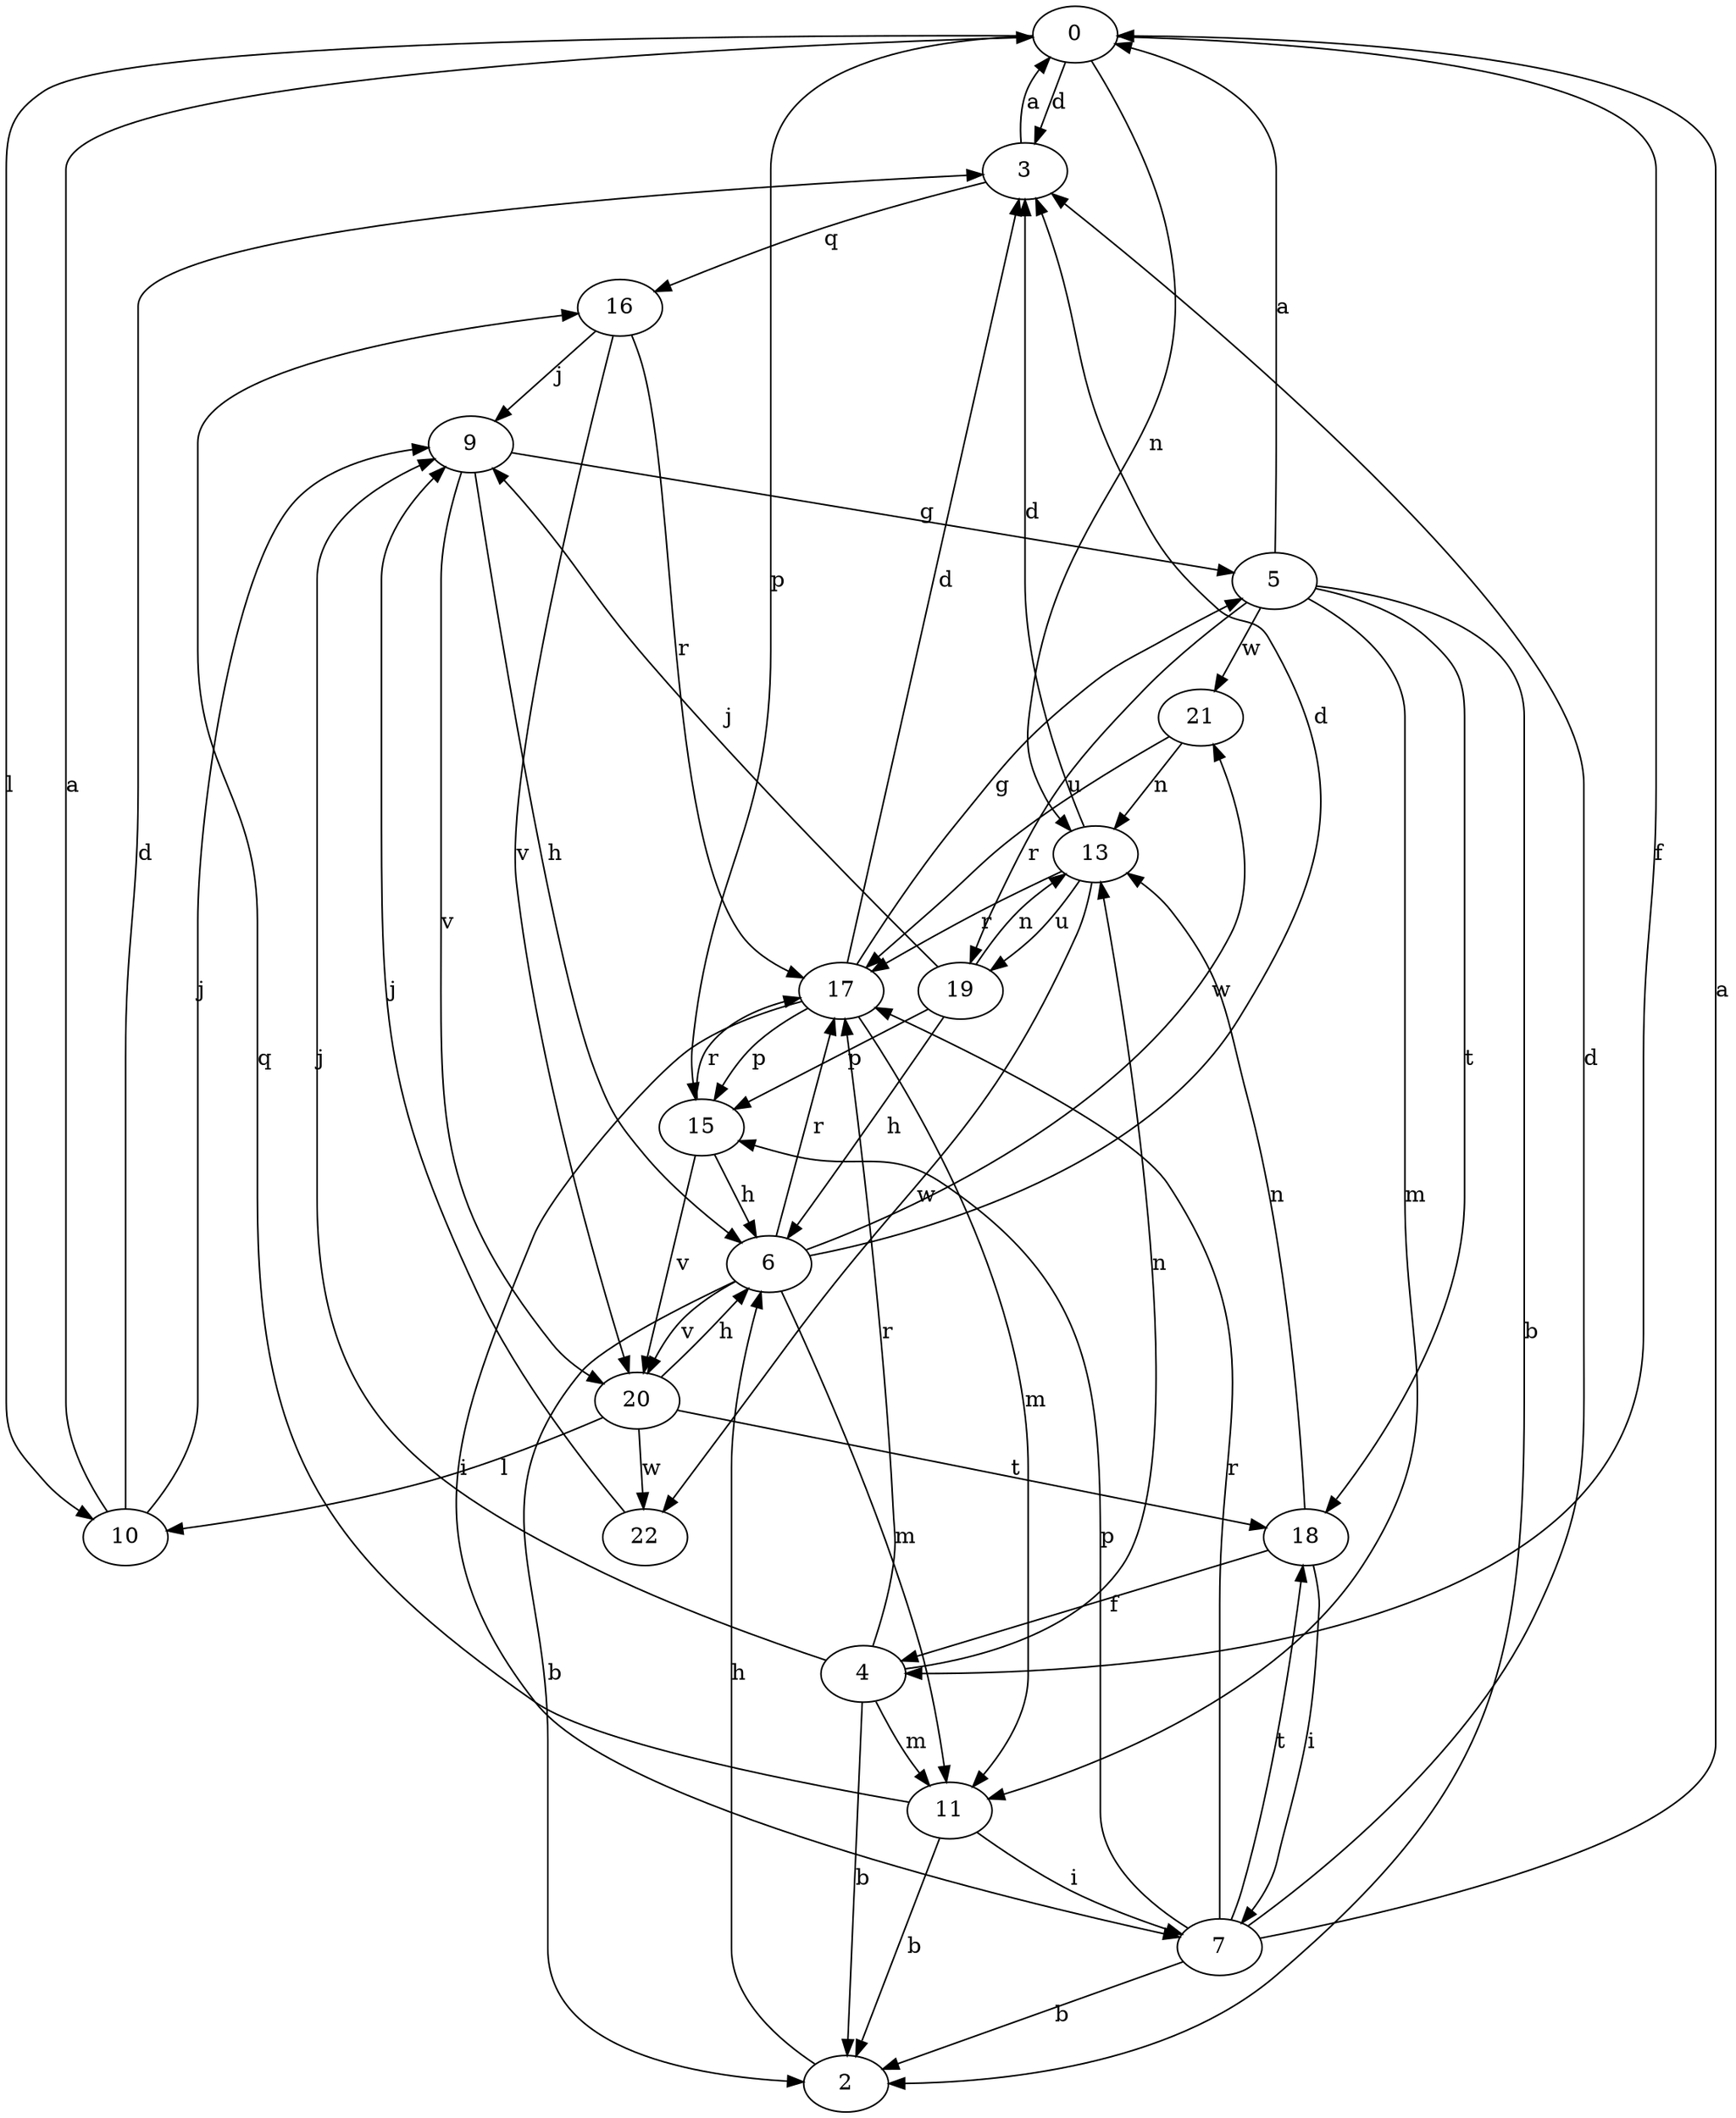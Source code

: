 strict digraph  {
0;
2;
3;
4;
5;
6;
7;
9;
10;
11;
13;
15;
16;
17;
18;
19;
20;
21;
22;
0 -> 3  [label=d];
0 -> 4  [label=f];
0 -> 10  [label=l];
0 -> 13  [label=n];
0 -> 15  [label=p];
2 -> 6  [label=h];
3 -> 0  [label=a];
3 -> 16  [label=q];
4 -> 2  [label=b];
4 -> 9  [label=j];
4 -> 11  [label=m];
4 -> 13  [label=n];
4 -> 17  [label=r];
5 -> 0  [label=a];
5 -> 2  [label=b];
5 -> 11  [label=m];
5 -> 18  [label=t];
5 -> 19  [label=u];
5 -> 21  [label=w];
6 -> 2  [label=b];
6 -> 3  [label=d];
6 -> 11  [label=m];
6 -> 17  [label=r];
6 -> 20  [label=v];
6 -> 21  [label=w];
7 -> 0  [label=a];
7 -> 2  [label=b];
7 -> 3  [label=d];
7 -> 15  [label=p];
7 -> 17  [label=r];
7 -> 18  [label=t];
9 -> 5  [label=g];
9 -> 6  [label=h];
9 -> 20  [label=v];
10 -> 0  [label=a];
10 -> 3  [label=d];
10 -> 9  [label=j];
11 -> 2  [label=b];
11 -> 7  [label=i];
11 -> 16  [label=q];
13 -> 3  [label=d];
13 -> 17  [label=r];
13 -> 19  [label=u];
13 -> 22  [label=w];
15 -> 6  [label=h];
15 -> 17  [label=r];
15 -> 20  [label=v];
16 -> 9  [label=j];
16 -> 17  [label=r];
16 -> 20  [label=v];
17 -> 3  [label=d];
17 -> 5  [label=g];
17 -> 7  [label=i];
17 -> 11  [label=m];
17 -> 15  [label=p];
18 -> 4  [label=f];
18 -> 7  [label=i];
18 -> 13  [label=n];
19 -> 6  [label=h];
19 -> 9  [label=j];
19 -> 13  [label=n];
19 -> 15  [label=p];
20 -> 6  [label=h];
20 -> 10  [label=l];
20 -> 18  [label=t];
20 -> 22  [label=w];
21 -> 13  [label=n];
21 -> 17  [label=r];
22 -> 9  [label=j];
}
